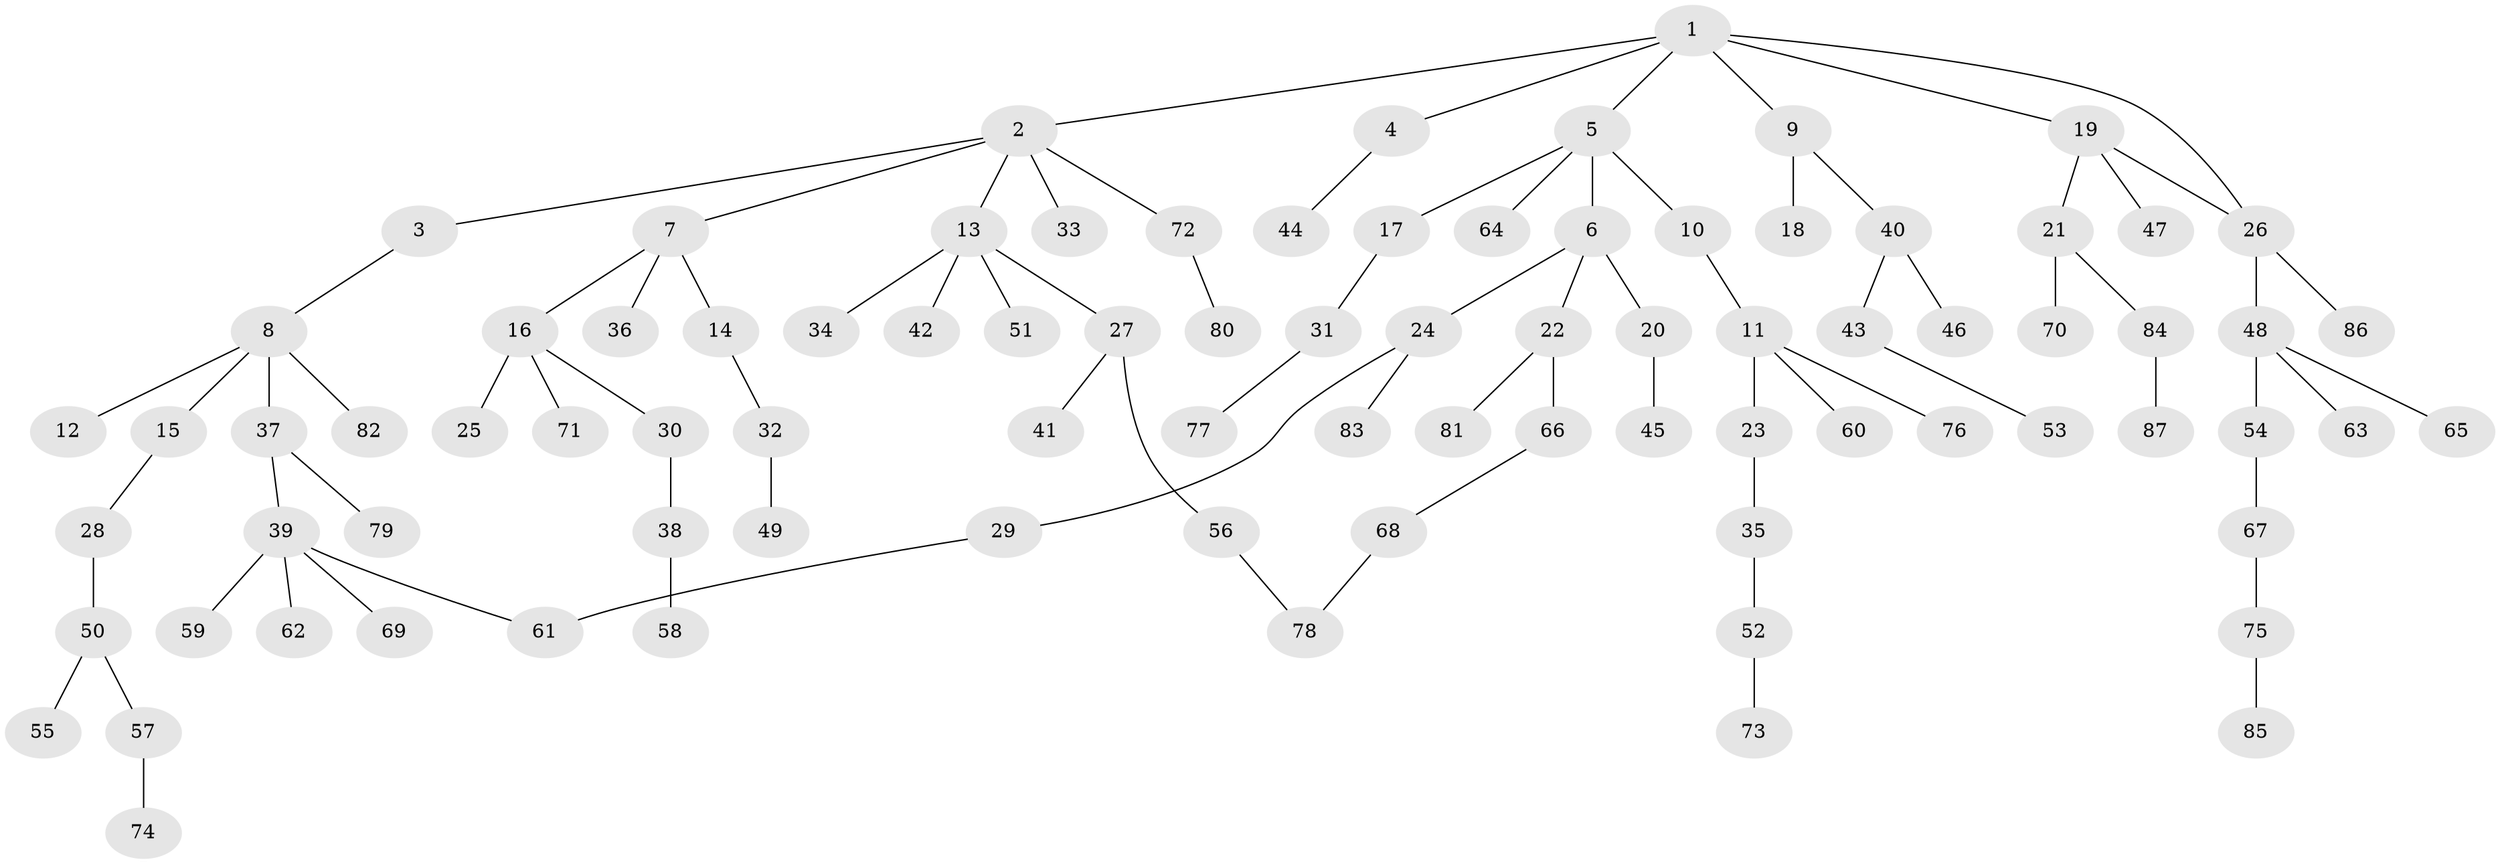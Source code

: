 // Generated by graph-tools (version 1.1) at 2025/13/03/09/25 04:13:26]
// undirected, 87 vertices, 89 edges
graph export_dot {
graph [start="1"]
  node [color=gray90,style=filled];
  1;
  2;
  3;
  4;
  5;
  6;
  7;
  8;
  9;
  10;
  11;
  12;
  13;
  14;
  15;
  16;
  17;
  18;
  19;
  20;
  21;
  22;
  23;
  24;
  25;
  26;
  27;
  28;
  29;
  30;
  31;
  32;
  33;
  34;
  35;
  36;
  37;
  38;
  39;
  40;
  41;
  42;
  43;
  44;
  45;
  46;
  47;
  48;
  49;
  50;
  51;
  52;
  53;
  54;
  55;
  56;
  57;
  58;
  59;
  60;
  61;
  62;
  63;
  64;
  65;
  66;
  67;
  68;
  69;
  70;
  71;
  72;
  73;
  74;
  75;
  76;
  77;
  78;
  79;
  80;
  81;
  82;
  83;
  84;
  85;
  86;
  87;
  1 -- 2;
  1 -- 4;
  1 -- 5;
  1 -- 9;
  1 -- 19;
  1 -- 26;
  2 -- 3;
  2 -- 7;
  2 -- 13;
  2 -- 33;
  2 -- 72;
  3 -- 8;
  4 -- 44;
  5 -- 6;
  5 -- 10;
  5 -- 17;
  5 -- 64;
  6 -- 20;
  6 -- 22;
  6 -- 24;
  7 -- 14;
  7 -- 16;
  7 -- 36;
  8 -- 12;
  8 -- 15;
  8 -- 37;
  8 -- 82;
  9 -- 18;
  9 -- 40;
  10 -- 11;
  11 -- 23;
  11 -- 60;
  11 -- 76;
  13 -- 27;
  13 -- 34;
  13 -- 42;
  13 -- 51;
  14 -- 32;
  15 -- 28;
  16 -- 25;
  16 -- 30;
  16 -- 71;
  17 -- 31;
  19 -- 21;
  19 -- 47;
  19 -- 26;
  20 -- 45;
  21 -- 70;
  21 -- 84;
  22 -- 66;
  22 -- 81;
  23 -- 35;
  24 -- 29;
  24 -- 83;
  26 -- 48;
  26 -- 86;
  27 -- 41;
  27 -- 56;
  28 -- 50;
  29 -- 61;
  30 -- 38;
  31 -- 77;
  32 -- 49;
  35 -- 52;
  37 -- 39;
  37 -- 79;
  38 -- 58;
  39 -- 59;
  39 -- 61;
  39 -- 62;
  39 -- 69;
  40 -- 43;
  40 -- 46;
  43 -- 53;
  48 -- 54;
  48 -- 63;
  48 -- 65;
  50 -- 55;
  50 -- 57;
  52 -- 73;
  54 -- 67;
  56 -- 78;
  57 -- 74;
  66 -- 68;
  67 -- 75;
  68 -- 78;
  72 -- 80;
  75 -- 85;
  84 -- 87;
}
